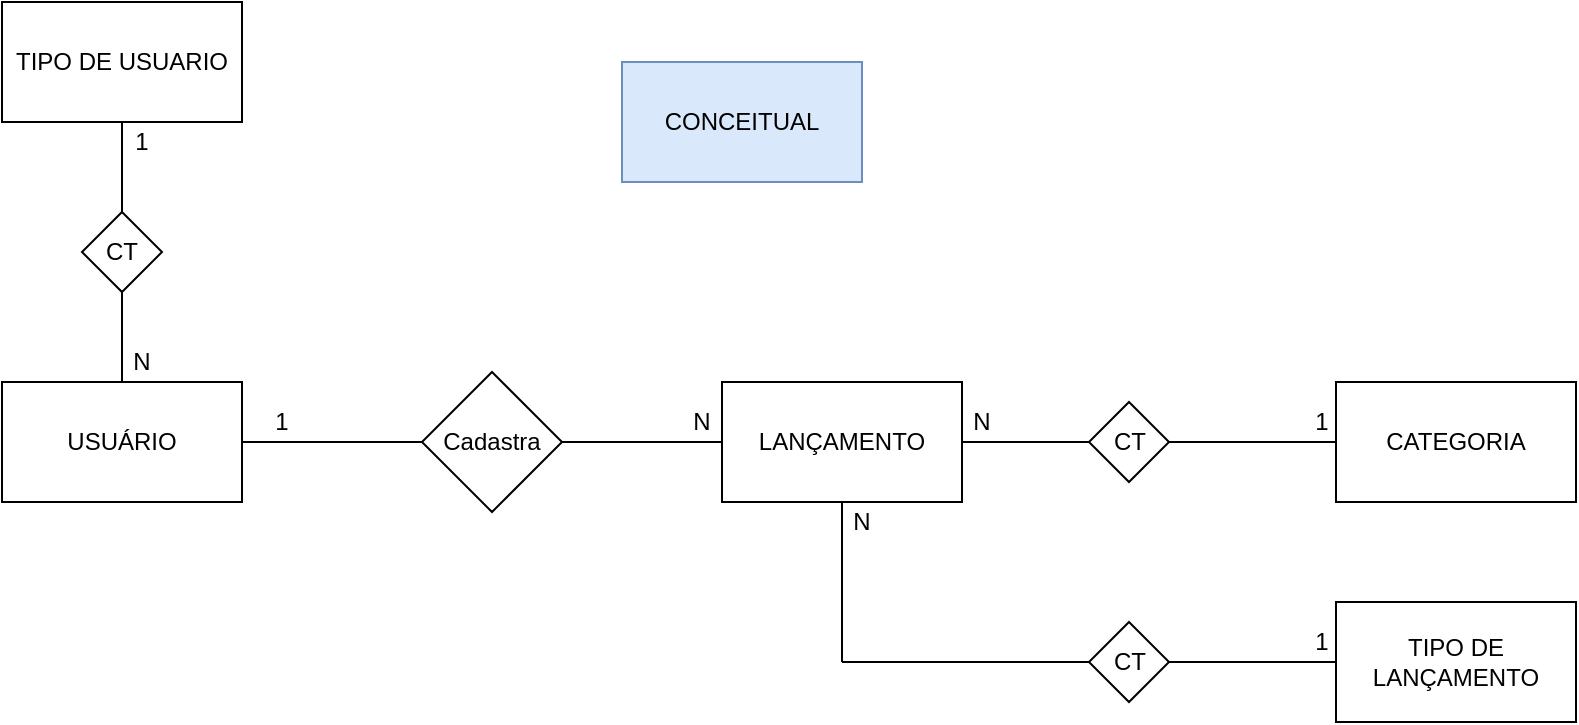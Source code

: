 <mxfile version="10.9.5" type="device"><diagram id="hmGfuhfLZEkFdDdWHEyz" name="Conceitual"><mxGraphModel dx="926" dy="628" grid="1" gridSize="10" guides="1" tooltips="1" connect="1" arrows="1" fold="1" page="1" pageScale="1" pageWidth="827" pageHeight="1169" math="0" shadow="0"><root><mxCell id="0"/><mxCell id="1" parent="0"/><mxCell id="N5YFHbXRnsXEmVBkyfK2-1" value="CONCEITUAL" style="rounded=0;whiteSpace=wrap;html=1;fillColor=#dae8fc;strokeColor=#6c8ebf;" vertex="1" parent="1"><mxGeometry x="470" y="60" width="120" height="60" as="geometry"/></mxCell><mxCell id="N5YFHbXRnsXEmVBkyfK2-3" value="CATEGORIA" style="rounded=0;whiteSpace=wrap;html=1;" vertex="1" parent="1"><mxGeometry x="827" y="220" width="120" height="60" as="geometry"/></mxCell><mxCell id="N5YFHbXRnsXEmVBkyfK2-4" value="LANÇAMENTO" style="rounded=0;whiteSpace=wrap;html=1;" vertex="1" parent="1"><mxGeometry x="520" y="220" width="120" height="60" as="geometry"/></mxCell><mxCell id="N5YFHbXRnsXEmVBkyfK2-5" value="TIPO DE USUARIO" style="rounded=0;whiteSpace=wrap;html=1;" vertex="1" parent="1"><mxGeometry x="160" y="30" width="120" height="60" as="geometry"/></mxCell><mxCell id="N5YFHbXRnsXEmVBkyfK2-7" value="TIPO DE LANÇAMENTO" style="rounded=0;whiteSpace=wrap;html=1;" vertex="1" parent="1"><mxGeometry x="827" y="330" width="120" height="60" as="geometry"/></mxCell><mxCell id="N5YFHbXRnsXEmVBkyfK2-22" value="" style="endArrow=none;html=1;entryX=0;entryY=0.5;entryDx=0;entryDy=0;exitX=1;exitY=0.5;exitDx=0;exitDy=0;" edge="1" parent="1" source="N5YFHbXRnsXEmVBkyfK2-12" target="N5YFHbXRnsXEmVBkyfK2-4"><mxGeometry width="50" height="50" relative="1" as="geometry"><mxPoint x="170" y="690" as="sourcePoint"/><mxPoint x="220" y="640" as="targetPoint"/></mxGeometry></mxCell><mxCell id="N5YFHbXRnsXEmVBkyfK2-12" value="Cadastra" style="rhombus;whiteSpace=wrap;html=1;" vertex="1" parent="1"><mxGeometry x="370" y="215" width="70" height="70" as="geometry"/></mxCell><mxCell id="N5YFHbXRnsXEmVBkyfK2-23" value="" style="endArrow=none;html=1;entryX=0;entryY=0.5;entryDx=0;entryDy=0;exitX=1;exitY=0.5;exitDx=0;exitDy=0;" edge="1" parent="1" source="N5YFHbXRnsXEmVBkyfK2-24" target="N5YFHbXRnsXEmVBkyfK2-12"><mxGeometry width="50" height="50" relative="1" as="geometry"><mxPoint x="290" y="250" as="sourcePoint"/><mxPoint x="520" y="250" as="targetPoint"/></mxGeometry></mxCell><mxCell id="N5YFHbXRnsXEmVBkyfK2-24" value="USUÁRIO" style="rounded=0;whiteSpace=wrap;html=1;" vertex="1" parent="1"><mxGeometry x="160" y="220" width="120" height="60" as="geometry"/></mxCell><mxCell id="N5YFHbXRnsXEmVBkyfK2-25" value="" style="endArrow=none;html=1;entryX=0.25;entryY=1;entryDx=0;entryDy=0;exitX=0.5;exitY=1;exitDx=0;exitDy=0;" edge="1" parent="1" source="N5YFHbXRnsXEmVBkyfK2-26" target="N5YFHbXRnsXEmVBkyfK2-28"><mxGeometry width="50" height="50" relative="1" as="geometry"><mxPoint x="170" y="580" as="sourcePoint"/><mxPoint x="220" y="530" as="targetPoint"/></mxGeometry></mxCell><mxCell id="N5YFHbXRnsXEmVBkyfK2-27" value="1" style="text;html=1;strokeColor=none;fillColor=none;align=center;verticalAlign=middle;whiteSpace=wrap;rounded=0;" vertex="1" parent="1"><mxGeometry x="210" y="90" width="40" height="20" as="geometry"/></mxCell><mxCell id="N5YFHbXRnsXEmVBkyfK2-28" value="N" style="text;html=1;strokeColor=none;fillColor=none;align=center;verticalAlign=middle;whiteSpace=wrap;rounded=0;" vertex="1" parent="1"><mxGeometry x="210" y="200" width="40" height="20" as="geometry"/></mxCell><mxCell id="N5YFHbXRnsXEmVBkyfK2-32" value="1" style="text;html=1;strokeColor=none;fillColor=none;align=center;verticalAlign=middle;whiteSpace=wrap;rounded=0;" vertex="1" parent="1"><mxGeometry x="280" y="230" width="40" height="20" as="geometry"/></mxCell><mxCell id="N5YFHbXRnsXEmVBkyfK2-33" value="N" style="text;html=1;strokeColor=none;fillColor=none;align=center;verticalAlign=middle;whiteSpace=wrap;rounded=0;" vertex="1" parent="1"><mxGeometry x="490" y="230" width="40" height="20" as="geometry"/></mxCell><mxCell id="N5YFHbXRnsXEmVBkyfK2-41" value="" style="endArrow=none;html=1;entryX=0;entryY=0.5;entryDx=0;entryDy=0;" edge="1" parent="1" source="N5YFHbXRnsXEmVBkyfK2-10" target="N5YFHbXRnsXEmVBkyfK2-7"><mxGeometry width="50" height="50" relative="1" as="geometry"><mxPoint x="580" y="365" as="sourcePoint"/><mxPoint x="790" y="290" as="targetPoint"/></mxGeometry></mxCell><mxCell id="N5YFHbXRnsXEmVBkyfK2-10" value="CT" style="rhombus;whiteSpace=wrap;html=1;" vertex="1" parent="1"><mxGeometry x="703.5" y="340" width="40" height="40" as="geometry"/></mxCell><mxCell id="N5YFHbXRnsXEmVBkyfK2-42" value="" style="endArrow=none;html=1;entryX=0;entryY=0.5;entryDx=0;entryDy=0;" edge="1" parent="1" target="N5YFHbXRnsXEmVBkyfK2-10"><mxGeometry width="50" height="50" relative="1" as="geometry"><mxPoint x="580" y="360" as="sourcePoint"/><mxPoint x="827" y="365" as="targetPoint"/></mxGeometry></mxCell><mxCell id="N5YFHbXRnsXEmVBkyfK2-43" value="" style="endArrow=none;html=1;entryX=0;entryY=0.5;entryDx=0;entryDy=0;exitX=1;exitY=0.5;exitDx=0;exitDy=0;" edge="1" parent="1" source="N5YFHbXRnsXEmVBkyfK2-11" target="N5YFHbXRnsXEmVBkyfK2-3"><mxGeometry width="50" height="50" relative="1" as="geometry"><mxPoint x="690" y="310" as="sourcePoint"/><mxPoint x="814" y="310" as="targetPoint"/></mxGeometry></mxCell><mxCell id="N5YFHbXRnsXEmVBkyfK2-11" value="CT" style="rhombus;whiteSpace=wrap;html=1;" vertex="1" parent="1"><mxGeometry x="703.5" y="230" width="40" height="40" as="geometry"/></mxCell><mxCell id="N5YFHbXRnsXEmVBkyfK2-44" value="" style="endArrow=none;html=1;entryX=0;entryY=0.5;entryDx=0;entryDy=0;exitX=1;exitY=0.5;exitDx=0;exitDy=0;" edge="1" parent="1" source="N5YFHbXRnsXEmVBkyfK2-4" target="N5YFHbXRnsXEmVBkyfK2-11"><mxGeometry width="50" height="50" relative="1" as="geometry"><mxPoint x="640" y="250" as="sourcePoint"/><mxPoint x="827" y="250" as="targetPoint"/></mxGeometry></mxCell><mxCell id="N5YFHbXRnsXEmVBkyfK2-45" value="N" style="text;html=1;strokeColor=none;fillColor=none;align=center;verticalAlign=middle;whiteSpace=wrap;rounded=0;" vertex="1" parent="1"><mxGeometry x="630" y="230" width="40" height="20" as="geometry"/></mxCell><mxCell id="N5YFHbXRnsXEmVBkyfK2-46" value="1" style="text;html=1;strokeColor=none;fillColor=none;align=center;verticalAlign=middle;whiteSpace=wrap;rounded=0;" vertex="1" parent="1"><mxGeometry x="800" y="230" width="40" height="20" as="geometry"/></mxCell><mxCell id="N5YFHbXRnsXEmVBkyfK2-47" value="N" style="text;html=1;strokeColor=none;fillColor=none;align=center;verticalAlign=middle;whiteSpace=wrap;rounded=0;" vertex="1" parent="1"><mxGeometry x="570" y="280" width="40" height="20" as="geometry"/></mxCell><mxCell id="N5YFHbXRnsXEmVBkyfK2-48" value="1" style="text;html=1;strokeColor=none;fillColor=none;align=center;verticalAlign=middle;whiteSpace=wrap;rounded=0;" vertex="1" parent="1"><mxGeometry x="800" y="340" width="40" height="20" as="geometry"/></mxCell><mxCell id="dcAx6-6mPd4gRgxnO5S--2" value="" style="endArrow=none;html=1;entryX=0.25;entryY=0;entryDx=0;entryDy=0;" edge="1" parent="1" target="N5YFHbXRnsXEmVBkyfK2-47"><mxGeometry width="50" height="50" relative="1" as="geometry"><mxPoint x="580" y="360" as="sourcePoint"/><mxPoint x="220" y="530" as="targetPoint"/></mxGeometry></mxCell><mxCell id="N5YFHbXRnsXEmVBkyfK2-26" value="CT" style="rhombus;whiteSpace=wrap;html=1;" vertex="1" parent="1"><mxGeometry x="200" y="135" width="40" height="40" as="geometry"/></mxCell><mxCell id="dcAx6-6mPd4gRgxnO5S--4" value="" style="endArrow=none;html=1;entryX=0.5;entryY=0;entryDx=0;entryDy=0;exitX=0.5;exitY=1;exitDx=0;exitDy=0;" edge="1" parent="1" source="N5YFHbXRnsXEmVBkyfK2-5" target="N5YFHbXRnsXEmVBkyfK2-26"><mxGeometry width="50" height="50" relative="1" as="geometry"><mxPoint x="220" y="90" as="sourcePoint"/><mxPoint x="220" y="215" as="targetPoint"/></mxGeometry></mxCell></root></mxGraphModel></diagram><diagram id="gB6eAIgMCyI3fyOwS-A9" name="Lógico"><mxGraphModel dx="926" dy="628" grid="1" gridSize="10" guides="1" tooltips="1" connect="1" arrows="1" fold="1" page="1" pageScale="1" pageWidth="827" pageHeight="1169" math="0" shadow="0"><root><mxCell id="xis0Txn-vWvwd7NPRABQ-0"/><mxCell id="xis0Txn-vWvwd7NPRABQ-1" parent="xis0Txn-vWvwd7NPRABQ-0"/><mxCell id="xis0Txn-vWvwd7NPRABQ-2" value="LOGICO" style="rounded=0;whiteSpace=wrap;html=1;fillColor=#dae8fc;strokeColor=#6c8ebf;" vertex="1" parent="xis0Txn-vWvwd7NPRABQ-1"><mxGeometry x="353" y="40" width="120" height="60" as="geometry"/></mxCell><mxCell id="1WTax1Jc08QODQq8qNhY-0" value="Lancamento" style="swimlane;fontStyle=0;childLayout=stackLayout;horizontal=1;startSize=26;fillColor=#e0e0e0;horizontalStack=0;resizeParent=1;resizeParentMax=0;resizeLast=0;collapsible=1;marginBottom=0;swimlaneFillColor=#ffffff;align=center;fontSize=14;" vertex="1" parent="xis0Txn-vWvwd7NPRABQ-1"><mxGeometry x="363" y="148" width="160" height="212" as="geometry"/></mxCell><mxCell id="1WTax1Jc08QODQq8qNhY-1" value="IdLancamento: Int" style="shape=partialRectangle;top=0;left=0;right=0;bottom=1;align=left;verticalAlign=middle;fillColor=none;spacingLeft=34;spacingRight=4;overflow=hidden;rotatable=0;points=[[0,0.5],[1,0.5]];portConstraint=eastwest;dropTarget=0;fontStyle=5;fontSize=12;" vertex="1" parent="1WTax1Jc08QODQq8qNhY-0"><mxGeometry y="26" width="160" height="30" as="geometry"/></mxCell><mxCell id="1WTax1Jc08QODQq8qNhY-2" value="PK" style="shape=partialRectangle;top=0;left=0;bottom=0;fillColor=none;align=left;verticalAlign=middle;spacingLeft=4;spacingRight=4;overflow=hidden;rotatable=0;points=[];portConstraint=eastwest;part=1;fontSize=12;" vertex="1" connectable="0" parent="1WTax1Jc08QODQq8qNhY-1"><mxGeometry width="30" height="30" as="geometry"/></mxCell><mxCell id="1WTax1Jc08QODQq8qNhY-3" value="Titulo: String" style="shape=partialRectangle;top=0;left=0;right=0;bottom=0;align=left;verticalAlign=top;fillColor=none;spacingLeft=34;spacingRight=4;overflow=hidden;rotatable=0;points=[[0,0.5],[1,0.5]];portConstraint=eastwest;dropTarget=0;fontSize=12;" vertex="1" parent="1WTax1Jc08QODQq8qNhY-0"><mxGeometry y="56" width="160" height="26" as="geometry"/></mxCell><mxCell id="1WTax1Jc08QODQq8qNhY-4" value="" style="shape=partialRectangle;top=0;left=0;bottom=0;fillColor=none;align=left;verticalAlign=top;spacingLeft=4;spacingRight=4;overflow=hidden;rotatable=0;points=[];portConstraint=eastwest;part=1;fontSize=12;" vertex="1" connectable="0" parent="1WTax1Jc08QODQq8qNhY-3"><mxGeometry width="30" height="26" as="geometry"/></mxCell><mxCell id="1WTax1Jc08QODQq8qNhY-5" value="Sinopse: String" style="shape=partialRectangle;top=0;left=0;right=0;bottom=0;align=left;verticalAlign=top;fillColor=none;spacingLeft=34;spacingRight=4;overflow=hidden;rotatable=0;points=[[0,0.5],[1,0.5]];portConstraint=eastwest;dropTarget=0;fontSize=12;" vertex="1" parent="1WTax1Jc08QODQq8qNhY-0"><mxGeometry y="82" width="160" height="26" as="geometry"/></mxCell><mxCell id="1WTax1Jc08QODQq8qNhY-6" value="" style="shape=partialRectangle;top=0;left=0;bottom=0;fillColor=none;align=left;verticalAlign=top;spacingLeft=4;spacingRight=4;overflow=hidden;rotatable=0;points=[];portConstraint=eastwest;part=1;fontSize=12;" vertex="1" connectable="0" parent="1WTax1Jc08QODQq8qNhY-5"><mxGeometry width="30" height="26" as="geometry"/></mxCell><mxCell id="1WTax1Jc08QODQq8qNhY-7" value="IdCategoria: Int" style="shape=partialRectangle;top=0;left=0;right=0;bottom=0;align=left;verticalAlign=top;fillColor=none;spacingLeft=34;spacingRight=4;overflow=hidden;rotatable=0;points=[[0,0.5],[1,0.5]];portConstraint=eastwest;dropTarget=0;fontSize=12;" vertex="1" parent="1WTax1Jc08QODQq8qNhY-0"><mxGeometry y="108" width="160" height="26" as="geometry"/></mxCell><mxCell id="1WTax1Jc08QODQq8qNhY-8" value="FK" style="shape=partialRectangle;top=0;left=0;bottom=0;fillColor=none;align=left;verticalAlign=top;spacingLeft=4;spacingRight=4;overflow=hidden;rotatable=0;points=[];portConstraint=eastwest;part=1;fontSize=12;" vertex="1" connectable="0" parent="1WTax1Jc08QODQq8qNhY-7"><mxGeometry width="30" height="26" as="geometry"/></mxCell><mxCell id="1WTax1Jc08QODQq8qNhY-11" value="TempoDuracao: Time" style="shape=partialRectangle;top=0;left=0;right=0;bottom=0;align=left;verticalAlign=top;fillColor=none;spacingLeft=34;spacingRight=4;overflow=hidden;rotatable=0;points=[[0,0.5],[1,0.5]];portConstraint=eastwest;dropTarget=0;fontSize=12;" vertex="1" parent="1WTax1Jc08QODQq8qNhY-0"><mxGeometry y="134" width="160" height="26" as="geometry"/></mxCell><mxCell id="1WTax1Jc08QODQq8qNhY-12" value="" style="shape=partialRectangle;top=0;left=0;bottom=0;fillColor=none;align=left;verticalAlign=top;spacingLeft=4;spacingRight=4;overflow=hidden;rotatable=0;points=[];portConstraint=eastwest;part=1;fontSize=12;" vertex="1" connectable="0" parent="1WTax1Jc08QODQq8qNhY-11"><mxGeometry width="30" height="26" as="geometry"/></mxCell><mxCell id="1WTax1Jc08QODQq8qNhY-24" value="IdTL: Int" style="shape=partialRectangle;top=0;left=0;right=0;bottom=0;align=left;verticalAlign=top;fillColor=none;spacingLeft=34;spacingRight=4;overflow=hidden;rotatable=0;points=[[0,0.5],[1,0.5]];portConstraint=eastwest;dropTarget=0;fontSize=12;" vertex="1" parent="1WTax1Jc08QODQq8qNhY-0"><mxGeometry y="160" width="160" height="26" as="geometry"/></mxCell><mxCell id="1WTax1Jc08QODQq8qNhY-25" value="FK" style="shape=partialRectangle;top=0;left=0;bottom=0;fillColor=none;align=left;verticalAlign=top;spacingLeft=4;spacingRight=4;overflow=hidden;rotatable=0;points=[];portConstraint=eastwest;part=1;fontSize=12;" vertex="1" connectable="0" parent="1WTax1Jc08QODQq8qNhY-24"><mxGeometry width="30" height="26" as="geometry"/></mxCell><mxCell id="1WTax1Jc08QODQq8qNhY-26" value="DataLancamento: Date" style="shape=partialRectangle;top=0;left=0;right=0;bottom=0;align=left;verticalAlign=top;fillColor=none;spacingLeft=34;spacingRight=4;overflow=hidden;rotatable=0;points=[[0,0.5],[1,0.5]];portConstraint=eastwest;dropTarget=0;fontSize=12;" vertex="1" parent="1WTax1Jc08QODQq8qNhY-0"><mxGeometry y="186" width="160" height="26" as="geometry"/></mxCell><mxCell id="1WTax1Jc08QODQq8qNhY-27" value="" style="shape=partialRectangle;top=0;left=0;bottom=0;fillColor=none;align=left;verticalAlign=top;spacingLeft=4;spacingRight=4;overflow=hidden;rotatable=0;points=[];portConstraint=eastwest;part=1;fontSize=12;" vertex="1" connectable="0" parent="1WTax1Jc08QODQq8qNhY-26"><mxGeometry width="30" height="26" as="geometry"/></mxCell><mxCell id="1WTax1Jc08QODQq8qNhY-28" value="Usuario" style="swimlane;fontStyle=0;childLayout=stackLayout;horizontal=1;startSize=26;fillColor=#e0e0e0;horizontalStack=0;resizeParent=1;resizeParentMax=0;resizeLast=0;collapsible=1;marginBottom=0;swimlaneFillColor=#ffffff;align=center;fontSize=14;" vertex="1" parent="xis0Txn-vWvwd7NPRABQ-1"><mxGeometry x="340" y="374" width="160" height="160" as="geometry"/></mxCell><mxCell id="1WTax1Jc08QODQq8qNhY-29" value="IdUsuario: Int" style="shape=partialRectangle;top=0;left=0;right=0;bottom=1;align=left;verticalAlign=middle;fillColor=none;spacingLeft=34;spacingRight=4;overflow=hidden;rotatable=0;points=[[0,0.5],[1,0.5]];portConstraint=eastwest;dropTarget=0;fontStyle=5;fontSize=12;" vertex="1" parent="1WTax1Jc08QODQq8qNhY-28"><mxGeometry y="26" width="160" height="30" as="geometry"/></mxCell><mxCell id="1WTax1Jc08QODQq8qNhY-30" value="PK" style="shape=partialRectangle;top=0;left=0;bottom=0;fillColor=none;align=left;verticalAlign=middle;spacingLeft=4;spacingRight=4;overflow=hidden;rotatable=0;points=[];portConstraint=eastwest;part=1;fontSize=12;" vertex="1" connectable="0" parent="1WTax1Jc08QODQq8qNhY-29"><mxGeometry width="30" height="30" as="geometry"/></mxCell><mxCell id="1WTax1Jc08QODQq8qNhY-31" value="Nome: String" style="shape=partialRectangle;top=0;left=0;right=0;bottom=0;align=left;verticalAlign=top;fillColor=none;spacingLeft=34;spacingRight=4;overflow=hidden;rotatable=0;points=[[0,0.5],[1,0.5]];portConstraint=eastwest;dropTarget=0;fontSize=12;" vertex="1" parent="1WTax1Jc08QODQq8qNhY-28"><mxGeometry y="56" width="160" height="26" as="geometry"/></mxCell><mxCell id="1WTax1Jc08QODQq8qNhY-32" value="" style="shape=partialRectangle;top=0;left=0;bottom=0;fillColor=none;align=left;verticalAlign=top;spacingLeft=4;spacingRight=4;overflow=hidden;rotatable=0;points=[];portConstraint=eastwest;part=1;fontSize=12;" vertex="1" connectable="0" parent="1WTax1Jc08QODQq8qNhY-31"><mxGeometry width="30" height="26" as="geometry"/></mxCell><mxCell id="1WTax1Jc08QODQq8qNhY-33" value="Email: String" style="shape=partialRectangle;top=0;left=0;right=0;bottom=0;align=left;verticalAlign=top;fillColor=none;spacingLeft=34;spacingRight=4;overflow=hidden;rotatable=0;points=[[0,0.5],[1,0.5]];portConstraint=eastwest;dropTarget=0;fontSize=12;" vertex="1" parent="1WTax1Jc08QODQq8qNhY-28"><mxGeometry y="82" width="160" height="26" as="geometry"/></mxCell><mxCell id="1WTax1Jc08QODQq8qNhY-34" value="" style="shape=partialRectangle;top=0;left=0;bottom=0;fillColor=none;align=left;verticalAlign=top;spacingLeft=4;spacingRight=4;overflow=hidden;rotatable=0;points=[];portConstraint=eastwest;part=1;fontSize=12;" vertex="1" connectable="0" parent="1WTax1Jc08QODQq8qNhY-33"><mxGeometry width="30" height="26" as="geometry"/></mxCell><mxCell id="1WTax1Jc08QODQq8qNhY-61" value="Senha: String" style="shape=partialRectangle;top=0;left=0;right=0;bottom=0;align=left;verticalAlign=top;fillColor=none;spacingLeft=34;spacingRight=4;overflow=hidden;rotatable=0;points=[[0,0.5],[1,0.5]];portConstraint=eastwest;dropTarget=0;fontSize=12;" vertex="1" parent="1WTax1Jc08QODQq8qNhY-28"><mxGeometry y="108" width="160" height="26" as="geometry"/></mxCell><mxCell id="1WTax1Jc08QODQq8qNhY-62" value="" style="shape=partialRectangle;top=0;left=0;bottom=0;fillColor=none;align=left;verticalAlign=top;spacingLeft=4;spacingRight=4;overflow=hidden;rotatable=0;points=[];portConstraint=eastwest;part=1;fontSize=12;" vertex="1" connectable="0" parent="1WTax1Jc08QODQq8qNhY-61"><mxGeometry width="30" height="26" as="geometry"/></mxCell><mxCell id="1WTax1Jc08QODQq8qNhY-35" value="IdTU: Int" style="shape=partialRectangle;top=0;left=0;right=0;bottom=0;align=left;verticalAlign=top;fillColor=none;spacingLeft=34;spacingRight=4;overflow=hidden;rotatable=0;points=[[0,0.5],[1,0.5]];portConstraint=eastwest;dropTarget=0;fontSize=12;" vertex="1" parent="1WTax1Jc08QODQq8qNhY-28"><mxGeometry y="134" width="160" height="26" as="geometry"/></mxCell><mxCell id="1WTax1Jc08QODQq8qNhY-36" value="FK" style="shape=partialRectangle;top=0;left=0;bottom=0;fillColor=none;align=left;verticalAlign=top;spacingLeft=4;spacingRight=4;overflow=hidden;rotatable=0;points=[];portConstraint=eastwest;part=1;fontSize=12;" vertex="1" connectable="0" parent="1WTax1Jc08QODQq8qNhY-35"><mxGeometry width="30" height="26" as="geometry"/></mxCell><mxCell id="1WTax1Jc08QODQq8qNhY-39" value="Categoria" style="swimlane;fontStyle=0;childLayout=stackLayout;horizontal=1;startSize=26;fillColor=#e0e0e0;horizontalStack=0;resizeParent=1;resizeParentMax=0;resizeLast=0;collapsible=1;marginBottom=0;swimlaneFillColor=#ffffff;align=center;fontSize=14;" vertex="1" parent="xis0Txn-vWvwd7NPRABQ-1"><mxGeometry x="550" y="149" width="160" height="82" as="geometry"/></mxCell><mxCell id="1WTax1Jc08QODQq8qNhY-40" value="IdCategoria: Int" style="shape=partialRectangle;top=0;left=0;right=0;bottom=1;align=left;verticalAlign=middle;fillColor=none;spacingLeft=34;spacingRight=4;overflow=hidden;rotatable=0;points=[[0,0.5],[1,0.5]];portConstraint=eastwest;dropTarget=0;fontStyle=5;fontSize=12;" vertex="1" parent="1WTax1Jc08QODQq8qNhY-39"><mxGeometry y="26" width="160" height="30" as="geometry"/></mxCell><mxCell id="1WTax1Jc08QODQq8qNhY-41" value="PK" style="shape=partialRectangle;top=0;left=0;bottom=0;fillColor=none;align=left;verticalAlign=middle;spacingLeft=4;spacingRight=4;overflow=hidden;rotatable=0;points=[];portConstraint=eastwest;part=1;fontSize=12;" vertex="1" connectable="0" parent="1WTax1Jc08QODQq8qNhY-40"><mxGeometry width="30" height="30" as="geometry"/></mxCell><mxCell id="1WTax1Jc08QODQq8qNhY-42" value="Nome: String" style="shape=partialRectangle;top=0;left=0;right=0;bottom=0;align=left;verticalAlign=top;fillColor=none;spacingLeft=34;spacingRight=4;overflow=hidden;rotatable=0;points=[[0,0.5],[1,0.5]];portConstraint=eastwest;dropTarget=0;fontSize=12;" vertex="1" parent="1WTax1Jc08QODQq8qNhY-39"><mxGeometry y="56" width="160" height="26" as="geometry"/></mxCell><mxCell id="1WTax1Jc08QODQq8qNhY-43" value="" style="shape=partialRectangle;top=0;left=0;bottom=0;fillColor=none;align=left;verticalAlign=top;spacingLeft=4;spacingRight=4;overflow=hidden;rotatable=0;points=[];portConstraint=eastwest;part=1;fontSize=12;" vertex="1" connectable="0" parent="1WTax1Jc08QODQq8qNhY-42"><mxGeometry width="30" height="26" as="geometry"/></mxCell><mxCell id="1WTax1Jc08QODQq8qNhY-50" value="TipoUsuario" style="swimlane;fontStyle=0;childLayout=stackLayout;horizontal=1;startSize=26;fillColor=#e0e0e0;horizontalStack=0;resizeParent=1;resizeParentMax=0;resizeLast=0;collapsible=1;marginBottom=0;swimlaneFillColor=#ffffff;align=center;fontSize=14;" vertex="1" parent="xis0Txn-vWvwd7NPRABQ-1"><mxGeometry x="120" y="149" width="160" height="82" as="geometry"/></mxCell><mxCell id="1WTax1Jc08QODQq8qNhY-51" value="IdTU: Int" style="shape=partialRectangle;top=0;left=0;right=0;bottom=1;align=left;verticalAlign=middle;fillColor=none;spacingLeft=34;spacingRight=4;overflow=hidden;rotatable=0;points=[[0,0.5],[1,0.5]];portConstraint=eastwest;dropTarget=0;fontStyle=5;fontSize=12;" vertex="1" parent="1WTax1Jc08QODQq8qNhY-50"><mxGeometry y="26" width="160" height="30" as="geometry"/></mxCell><mxCell id="1WTax1Jc08QODQq8qNhY-52" value="PK" style="shape=partialRectangle;top=0;left=0;bottom=0;fillColor=none;align=left;verticalAlign=middle;spacingLeft=4;spacingRight=4;overflow=hidden;rotatable=0;points=[];portConstraint=eastwest;part=1;fontSize=12;" vertex="1" connectable="0" parent="1WTax1Jc08QODQq8qNhY-51"><mxGeometry width="30" height="30" as="geometry"/></mxCell><mxCell id="1WTax1Jc08QODQq8qNhY-53" value="Tipo: String" style="shape=partialRectangle;top=0;left=0;right=0;bottom=0;align=left;verticalAlign=top;fillColor=none;spacingLeft=34;spacingRight=4;overflow=hidden;rotatable=0;points=[[0,0.5],[1,0.5]];portConstraint=eastwest;dropTarget=0;fontSize=12;" vertex="1" parent="1WTax1Jc08QODQq8qNhY-50"><mxGeometry y="56" width="160" height="26" as="geometry"/></mxCell><mxCell id="1WTax1Jc08QODQq8qNhY-54" value="" style="shape=partialRectangle;top=0;left=0;bottom=0;fillColor=none;align=left;verticalAlign=top;spacingLeft=4;spacingRight=4;overflow=hidden;rotatable=0;points=[];portConstraint=eastwest;part=1;fontSize=12;" vertex="1" connectable="0" parent="1WTax1Jc08QODQq8qNhY-53"><mxGeometry width="30" height="26" as="geometry"/></mxCell><mxCell id="1WTax1Jc08QODQq8qNhY-65" value="TipoLancamento" style="swimlane;fontStyle=0;childLayout=stackLayout;horizontal=1;startSize=26;fillColor=#e0e0e0;horizontalStack=0;resizeParent=1;resizeParentMax=0;resizeLast=0;collapsible=1;marginBottom=0;swimlaneFillColor=#ffffff;align=center;fontSize=14;" vertex="1" parent="xis0Txn-vWvwd7NPRABQ-1"><mxGeometry x="120" y="256" width="160" height="82" as="geometry"/></mxCell><mxCell id="1WTax1Jc08QODQq8qNhY-66" value="IdTL: Int" style="shape=partialRectangle;top=0;left=0;right=0;bottom=1;align=left;verticalAlign=middle;fillColor=none;spacingLeft=34;spacingRight=4;overflow=hidden;rotatable=0;points=[[0,0.5],[1,0.5]];portConstraint=eastwest;dropTarget=0;fontStyle=5;fontSize=12;" vertex="1" parent="1WTax1Jc08QODQq8qNhY-65"><mxGeometry y="26" width="160" height="30" as="geometry"/></mxCell><mxCell id="1WTax1Jc08QODQq8qNhY-67" value="PK" style="shape=partialRectangle;top=0;left=0;bottom=0;fillColor=none;align=left;verticalAlign=middle;spacingLeft=4;spacingRight=4;overflow=hidden;rotatable=0;points=[];portConstraint=eastwest;part=1;fontSize=12;" vertex="1" connectable="0" parent="1WTax1Jc08QODQq8qNhY-66"><mxGeometry width="30" height="30" as="geometry"/></mxCell><mxCell id="1WTax1Jc08QODQq8qNhY-68" value="Tipo: String" style="shape=partialRectangle;top=0;left=0;right=0;bottom=0;align=left;verticalAlign=top;fillColor=none;spacingLeft=34;spacingRight=4;overflow=hidden;rotatable=0;points=[[0,0.5],[1,0.5]];portConstraint=eastwest;dropTarget=0;fontSize=12;" vertex="1" parent="1WTax1Jc08QODQq8qNhY-65"><mxGeometry y="56" width="160" height="26" as="geometry"/></mxCell><mxCell id="1WTax1Jc08QODQq8qNhY-69" value="" style="shape=partialRectangle;top=0;left=0;bottom=0;fillColor=none;align=left;verticalAlign=top;spacingLeft=4;spacingRight=4;overflow=hidden;rotatable=0;points=[];portConstraint=eastwest;part=1;fontSize=12;" vertex="1" connectable="0" parent="1WTax1Jc08QODQq8qNhY-68"><mxGeometry width="30" height="26" as="geometry"/></mxCell><mxCell id="1WTax1Jc08QODQq8qNhY-70" value="" style="edgeStyle=entityRelationEdgeStyle;fontSize=12;html=1;endArrow=ERoneToMany;exitX=1;exitY=0.5;exitDx=0;exitDy=0;entryX=0;entryY=0.5;entryDx=0;entryDy=0;" edge="1" parent="xis0Txn-vWvwd7NPRABQ-1" source="1WTax1Jc08QODQq8qNhY-51" target="1WTax1Jc08QODQq8qNhY-35"><mxGeometry width="100" height="100" relative="1" as="geometry"><mxPoint x="120" y="540" as="sourcePoint"/><mxPoint x="333" y="510" as="targetPoint"/></mxGeometry></mxCell><mxCell id="1WTax1Jc08QODQq8qNhY-76" value="" style="edgeStyle=entityRelationEdgeStyle;fontSize=12;html=1;endArrow=ERoneToMany;exitX=1;exitY=0.5;exitDx=0;exitDy=0;" edge="1" parent="xis0Txn-vWvwd7NPRABQ-1" source="1WTax1Jc08QODQq8qNhY-40" target="1WTax1Jc08QODQq8qNhY-7"><mxGeometry width="100" height="100" relative="1" as="geometry"><mxPoint x="120" y="650" as="sourcePoint"/><mxPoint x="220" y="550" as="targetPoint"/></mxGeometry></mxCell><mxCell id="1WTax1Jc08QODQq8qNhY-75" value="" style="edgeStyle=entityRelationEdgeStyle;fontSize=12;html=1;endArrow=ERoneToMany;" edge="1" parent="xis0Txn-vWvwd7NPRABQ-1" source="1WTax1Jc08QODQq8qNhY-24" target="1WTax1Jc08QODQq8qNhY-66"><mxGeometry width="100" height="100" relative="1" as="geometry"><mxPoint x="120" y="650" as="sourcePoint"/><mxPoint x="340" y="320" as="targetPoint"/></mxGeometry></mxCell></root></mxGraphModel></diagram></mxfile>